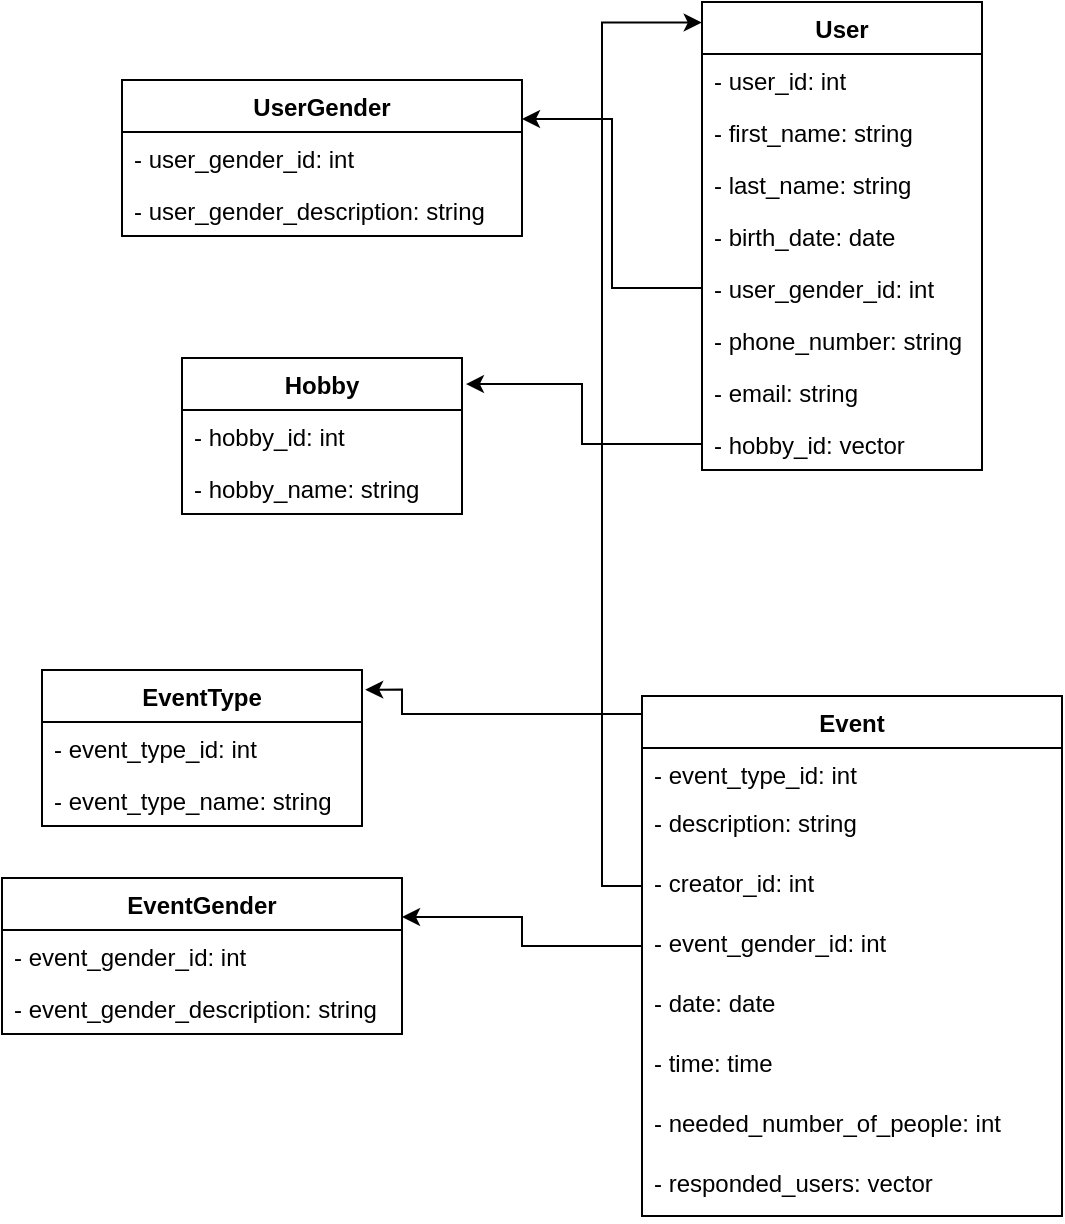 <mxfile version="12.2.3" type="device" pages="1"><diagram id="tUJbmamUfVwZY0QfRygt" name="Page-1"><mxGraphModel dx="1024" dy="566" grid="1" gridSize="10" guides="1" tooltips="1" connect="1" arrows="1" fold="1" page="1" pageScale="1" pageWidth="827" pageHeight="1169" math="0" shadow="0"><root><mxCell id="0"/><mxCell id="1" parent="0"/><mxCell id="lfIw-rHdwdj0RGlL5FWL-1" value="User" style="swimlane;fontStyle=1;childLayout=stackLayout;horizontal=1;startSize=26;fillColor=none;horizontalStack=0;resizeParent=1;resizeParentMax=0;resizeLast=0;collapsible=1;marginBottom=0;" vertex="1" parent="1"><mxGeometry x="360" y="172" width="140" height="234" as="geometry"/></mxCell><mxCell id="lfIw-rHdwdj0RGlL5FWL-2" value="- user_id: int" style="text;strokeColor=none;fillColor=none;align=left;verticalAlign=top;spacingLeft=4;spacingRight=4;overflow=hidden;rotatable=0;points=[[0,0.5],[1,0.5]];portConstraint=eastwest;" vertex="1" parent="lfIw-rHdwdj0RGlL5FWL-1"><mxGeometry y="26" width="140" height="26" as="geometry"/></mxCell><mxCell id="lfIw-rHdwdj0RGlL5FWL-5" value="- first_name: string" style="text;strokeColor=none;fillColor=none;align=left;verticalAlign=top;spacingLeft=4;spacingRight=4;overflow=hidden;rotatable=0;points=[[0,0.5],[1,0.5]];portConstraint=eastwest;" vertex="1" parent="lfIw-rHdwdj0RGlL5FWL-1"><mxGeometry y="52" width="140" height="26" as="geometry"/></mxCell><mxCell id="lfIw-rHdwdj0RGlL5FWL-6" value="- last_name: string" style="text;strokeColor=none;fillColor=none;align=left;verticalAlign=top;spacingLeft=4;spacingRight=4;overflow=hidden;rotatable=0;points=[[0,0.5],[1,0.5]];portConstraint=eastwest;" vertex="1" parent="lfIw-rHdwdj0RGlL5FWL-1"><mxGeometry y="78" width="140" height="26" as="geometry"/></mxCell><mxCell id="lfIw-rHdwdj0RGlL5FWL-7" value="- birth_date: date" style="text;strokeColor=none;fillColor=none;align=left;verticalAlign=top;spacingLeft=4;spacingRight=4;overflow=hidden;rotatable=0;points=[[0,0.5],[1,0.5]];portConstraint=eastwest;" vertex="1" parent="lfIw-rHdwdj0RGlL5FWL-1"><mxGeometry y="104" width="140" height="26" as="geometry"/></mxCell><mxCell id="lfIw-rHdwdj0RGlL5FWL-10" value="- user_gender_id: int" style="text;strokeColor=none;fillColor=none;align=left;verticalAlign=top;spacingLeft=4;spacingRight=4;overflow=hidden;rotatable=0;points=[[0,0.5],[1,0.5]];portConstraint=eastwest;" vertex="1" parent="lfIw-rHdwdj0RGlL5FWL-1"><mxGeometry y="130" width="140" height="26" as="geometry"/></mxCell><mxCell id="lfIw-rHdwdj0RGlL5FWL-9" value="- phone_number: string" style="text;strokeColor=none;fillColor=none;align=left;verticalAlign=top;spacingLeft=4;spacingRight=4;overflow=hidden;rotatable=0;points=[[0,0.5],[1,0.5]];portConstraint=eastwest;" vertex="1" parent="lfIw-rHdwdj0RGlL5FWL-1"><mxGeometry y="156" width="140" height="26" as="geometry"/></mxCell><mxCell id="lfIw-rHdwdj0RGlL5FWL-8" value="- email: string" style="text;strokeColor=none;fillColor=none;align=left;verticalAlign=top;spacingLeft=4;spacingRight=4;overflow=hidden;rotatable=0;points=[[0,0.5],[1,0.5]];portConstraint=eastwest;" vertex="1" parent="lfIw-rHdwdj0RGlL5FWL-1"><mxGeometry y="182" width="140" height="26" as="geometry"/></mxCell><mxCell id="lfIw-rHdwdj0RGlL5FWL-19" value="- hobby_id: vector" style="text;strokeColor=none;fillColor=none;align=left;verticalAlign=top;spacingLeft=4;spacingRight=4;overflow=hidden;rotatable=0;points=[[0,0.5],[1,0.5]];portConstraint=eastwest;" vertex="1" parent="lfIw-rHdwdj0RGlL5FWL-1"><mxGeometry y="208" width="140" height="26" as="geometry"/></mxCell><mxCell id="lfIw-rHdwdj0RGlL5FWL-11" value="Hobby" style="swimlane;fontStyle=1;childLayout=stackLayout;horizontal=1;startSize=26;fillColor=none;horizontalStack=0;resizeParent=1;resizeParentMax=0;resizeLast=0;collapsible=1;marginBottom=0;" vertex="1" parent="1"><mxGeometry x="100" y="350" width="140" height="78" as="geometry"/></mxCell><mxCell id="lfIw-rHdwdj0RGlL5FWL-12" value="- hobby_id: int" style="text;strokeColor=none;fillColor=none;align=left;verticalAlign=top;spacingLeft=4;spacingRight=4;overflow=hidden;rotatable=0;points=[[0,0.5],[1,0.5]];portConstraint=eastwest;" vertex="1" parent="lfIw-rHdwdj0RGlL5FWL-11"><mxGeometry y="26" width="140" height="26" as="geometry"/></mxCell><mxCell id="lfIw-rHdwdj0RGlL5FWL-13" value="- hobby_name: string" style="text;strokeColor=none;fillColor=none;align=left;verticalAlign=top;spacingLeft=4;spacingRight=4;overflow=hidden;rotatable=0;points=[[0,0.5],[1,0.5]];portConstraint=eastwest;" vertex="1" parent="lfIw-rHdwdj0RGlL5FWL-11"><mxGeometry y="52" width="140" height="26" as="geometry"/></mxCell><mxCell id="lfIw-rHdwdj0RGlL5FWL-20" value="Event" style="swimlane;fontStyle=1;childLayout=stackLayout;horizontal=1;startSize=26;fillColor=none;horizontalStack=0;resizeParent=1;resizeParentMax=0;resizeLast=0;collapsible=1;marginBottom=0;" vertex="1" parent="1"><mxGeometry x="330" y="519" width="210" height="260" as="geometry"/></mxCell><mxCell id="lfIw-rHdwdj0RGlL5FWL-21" value="- event_type_id: int" style="text;strokeColor=none;fillColor=none;align=left;verticalAlign=top;spacingLeft=4;spacingRight=4;overflow=hidden;rotatable=0;points=[[0,0.5],[1,0.5]];portConstraint=eastwest;" vertex="1" parent="lfIw-rHdwdj0RGlL5FWL-20"><mxGeometry y="26" width="210" height="24" as="geometry"/></mxCell><mxCell id="lfIw-rHdwdj0RGlL5FWL-22" value="- description: string&#10;" style="text;strokeColor=none;fillColor=none;align=left;verticalAlign=top;spacingLeft=4;spacingRight=4;overflow=hidden;rotatable=0;points=[[0,0.5],[1,0.5]];portConstraint=eastwest;" vertex="1" parent="lfIw-rHdwdj0RGlL5FWL-20"><mxGeometry y="50" width="210" height="30" as="geometry"/></mxCell><mxCell id="lfIw-rHdwdj0RGlL5FWL-23" value="- creator_id: int" style="text;strokeColor=none;fillColor=none;align=left;verticalAlign=top;spacingLeft=4;spacingRight=4;overflow=hidden;rotatable=0;points=[[0,0.5],[1,0.5]];portConstraint=eastwest;" vertex="1" parent="lfIw-rHdwdj0RGlL5FWL-20"><mxGeometry y="80" width="210" height="30" as="geometry"/></mxCell><mxCell id="lfIw-rHdwdj0RGlL5FWL-42" value="- event_gender_id: int" style="text;strokeColor=none;fillColor=none;align=left;verticalAlign=top;spacingLeft=4;spacingRight=4;overflow=hidden;rotatable=0;points=[[0,0.5],[1,0.5]];portConstraint=eastwest;" vertex="1" parent="lfIw-rHdwdj0RGlL5FWL-20"><mxGeometry y="110" width="210" height="30" as="geometry"/></mxCell><mxCell id="lfIw-rHdwdj0RGlL5FWL-24" value="- date: date" style="text;strokeColor=none;fillColor=none;align=left;verticalAlign=top;spacingLeft=4;spacingRight=4;overflow=hidden;rotatable=0;points=[[0,0.5],[1,0.5]];portConstraint=eastwest;" vertex="1" parent="lfIw-rHdwdj0RGlL5FWL-20"><mxGeometry y="140" width="210" height="30" as="geometry"/></mxCell><mxCell id="lfIw-rHdwdj0RGlL5FWL-25" value="- time: time" style="text;strokeColor=none;fillColor=none;align=left;verticalAlign=top;spacingLeft=4;spacingRight=4;overflow=hidden;rotatable=0;points=[[0,0.5],[1,0.5]];portConstraint=eastwest;" vertex="1" parent="lfIw-rHdwdj0RGlL5FWL-20"><mxGeometry y="170" width="210" height="30" as="geometry"/></mxCell><mxCell id="lfIw-rHdwdj0RGlL5FWL-26" value="- needed_number_of_people: int&#10;" style="text;strokeColor=none;fillColor=none;align=left;verticalAlign=top;spacingLeft=4;spacingRight=4;overflow=hidden;rotatable=0;points=[[0,0.5],[1,0.5]];portConstraint=eastwest;" vertex="1" parent="lfIw-rHdwdj0RGlL5FWL-20"><mxGeometry y="200" width="210" height="30" as="geometry"/></mxCell><mxCell id="lfIw-rHdwdj0RGlL5FWL-27" value="- responded_users: vector" style="text;strokeColor=none;fillColor=none;align=left;verticalAlign=top;spacingLeft=4;spacingRight=4;overflow=hidden;rotatable=0;points=[[0,0.5],[1,0.5]];portConstraint=eastwest;" vertex="1" parent="lfIw-rHdwdj0RGlL5FWL-20"><mxGeometry y="230" width="210" height="30" as="geometry"/></mxCell><mxCell id="lfIw-rHdwdj0RGlL5FWL-43" value="EventType" style="swimlane;fontStyle=1;childLayout=stackLayout;horizontal=1;startSize=26;fillColor=none;horizontalStack=0;resizeParent=1;resizeParentMax=0;resizeLast=0;collapsible=1;marginBottom=0;" vertex="1" parent="1"><mxGeometry x="30" y="506" width="160" height="78" as="geometry"/></mxCell><mxCell id="lfIw-rHdwdj0RGlL5FWL-44" value="- event_type_id: int" style="text;strokeColor=none;fillColor=none;align=left;verticalAlign=top;spacingLeft=4;spacingRight=4;overflow=hidden;rotatable=0;points=[[0,0.5],[1,0.5]];portConstraint=eastwest;" vertex="1" parent="lfIw-rHdwdj0RGlL5FWL-43"><mxGeometry y="26" width="160" height="26" as="geometry"/></mxCell><mxCell id="lfIw-rHdwdj0RGlL5FWL-45" value="- event_type_name: string" style="text;strokeColor=none;fillColor=none;align=left;verticalAlign=top;spacingLeft=4;spacingRight=4;overflow=hidden;rotatable=0;points=[[0,0.5],[1,0.5]];portConstraint=eastwest;" vertex="1" parent="lfIw-rHdwdj0RGlL5FWL-43"><mxGeometry y="52" width="160" height="26" as="geometry"/></mxCell><mxCell id="lfIw-rHdwdj0RGlL5FWL-53" value="EventGender" style="swimlane;fontStyle=1;childLayout=stackLayout;horizontal=1;startSize=26;fillColor=none;horizontalStack=0;resizeParent=1;resizeParentMax=0;resizeLast=0;collapsible=1;marginBottom=0;" vertex="1" parent="1"><mxGeometry x="10" y="610" width="200" height="78" as="geometry"/></mxCell><mxCell id="lfIw-rHdwdj0RGlL5FWL-54" value="- event_gender_id: int" style="text;strokeColor=none;fillColor=none;align=left;verticalAlign=top;spacingLeft=4;spacingRight=4;overflow=hidden;rotatable=0;points=[[0,0.5],[1,0.5]];portConstraint=eastwest;" vertex="1" parent="lfIw-rHdwdj0RGlL5FWL-53"><mxGeometry y="26" width="200" height="26" as="geometry"/></mxCell><mxCell id="lfIw-rHdwdj0RGlL5FWL-55" value="- event_gender_description: string" style="text;strokeColor=none;fillColor=none;align=left;verticalAlign=top;spacingLeft=4;spacingRight=4;overflow=hidden;rotatable=0;points=[[0,0.5],[1,0.5]];portConstraint=eastwest;" vertex="1" parent="lfIw-rHdwdj0RGlL5FWL-53"><mxGeometry y="52" width="200" height="26" as="geometry"/></mxCell><mxCell id="lfIw-rHdwdj0RGlL5FWL-56" value="UserGender" style="swimlane;fontStyle=1;childLayout=stackLayout;horizontal=1;startSize=26;fillColor=none;horizontalStack=0;resizeParent=1;resizeParentMax=0;resizeLast=0;collapsible=1;marginBottom=0;" vertex="1" parent="1"><mxGeometry x="70" y="211" width="200" height="78" as="geometry"/></mxCell><mxCell id="lfIw-rHdwdj0RGlL5FWL-57" value="- user_gender_id: int" style="text;strokeColor=none;fillColor=none;align=left;verticalAlign=top;spacingLeft=4;spacingRight=4;overflow=hidden;rotatable=0;points=[[0,0.5],[1,0.5]];portConstraint=eastwest;" vertex="1" parent="lfIw-rHdwdj0RGlL5FWL-56"><mxGeometry y="26" width="200" height="26" as="geometry"/></mxCell><mxCell id="lfIw-rHdwdj0RGlL5FWL-58" value="- user_gender_description: string" style="text;strokeColor=none;fillColor=none;align=left;verticalAlign=top;spacingLeft=4;spacingRight=4;overflow=hidden;rotatable=0;points=[[0,0.5],[1,0.5]];portConstraint=eastwest;" vertex="1" parent="lfIw-rHdwdj0RGlL5FWL-56"><mxGeometry y="52" width="200" height="26" as="geometry"/></mxCell><mxCell id="lfIw-rHdwdj0RGlL5FWL-60" style="edgeStyle=orthogonalEdgeStyle;rounded=0;orthogonalLoop=1;jettySize=auto;html=1;exitX=0;exitY=0.5;exitDx=0;exitDy=0;entryX=1.01;entryY=0.126;entryDx=0;entryDy=0;entryPerimeter=0;" edge="1" parent="1" source="lfIw-rHdwdj0RGlL5FWL-21" target="lfIw-rHdwdj0RGlL5FWL-43"><mxGeometry relative="1" as="geometry"><Array as="points"><mxPoint x="210" y="528"/><mxPoint x="210" y="516"/></Array></mxGeometry></mxCell><mxCell id="lfIw-rHdwdj0RGlL5FWL-61" style="edgeStyle=orthogonalEdgeStyle;rounded=0;orthogonalLoop=1;jettySize=auto;html=1;exitX=0;exitY=0.5;exitDx=0;exitDy=0;entryX=1;entryY=0.25;entryDx=0;entryDy=0;" edge="1" parent="1" source="lfIw-rHdwdj0RGlL5FWL-42" target="lfIw-rHdwdj0RGlL5FWL-53"><mxGeometry relative="1" as="geometry"/></mxCell><mxCell id="lfIw-rHdwdj0RGlL5FWL-63" style="edgeStyle=orthogonalEdgeStyle;rounded=0;orthogonalLoop=1;jettySize=auto;html=1;exitX=0;exitY=0.5;exitDx=0;exitDy=0;entryX=-0.001;entryY=0.044;entryDx=0;entryDy=0;entryPerimeter=0;" edge="1" parent="1" source="lfIw-rHdwdj0RGlL5FWL-23" target="lfIw-rHdwdj0RGlL5FWL-1"><mxGeometry relative="1" as="geometry"><mxPoint x="250" y="340" as="targetPoint"/></mxGeometry></mxCell><mxCell id="lfIw-rHdwdj0RGlL5FWL-64" style="edgeStyle=orthogonalEdgeStyle;rounded=0;orthogonalLoop=1;jettySize=auto;html=1;exitX=0;exitY=0.5;exitDx=0;exitDy=0;entryX=1.014;entryY=0.167;entryDx=0;entryDy=0;entryPerimeter=0;" edge="1" parent="1" source="lfIw-rHdwdj0RGlL5FWL-19" target="lfIw-rHdwdj0RGlL5FWL-11"><mxGeometry relative="1" as="geometry"/></mxCell><mxCell id="lfIw-rHdwdj0RGlL5FWL-65" style="edgeStyle=orthogonalEdgeStyle;rounded=0;orthogonalLoop=1;jettySize=auto;html=1;exitX=0;exitY=0.5;exitDx=0;exitDy=0;entryX=1;entryY=0.25;entryDx=0;entryDy=0;" edge="1" parent="1" source="lfIw-rHdwdj0RGlL5FWL-10" target="lfIw-rHdwdj0RGlL5FWL-56"><mxGeometry relative="1" as="geometry"/></mxCell></root></mxGraphModel></diagram></mxfile>